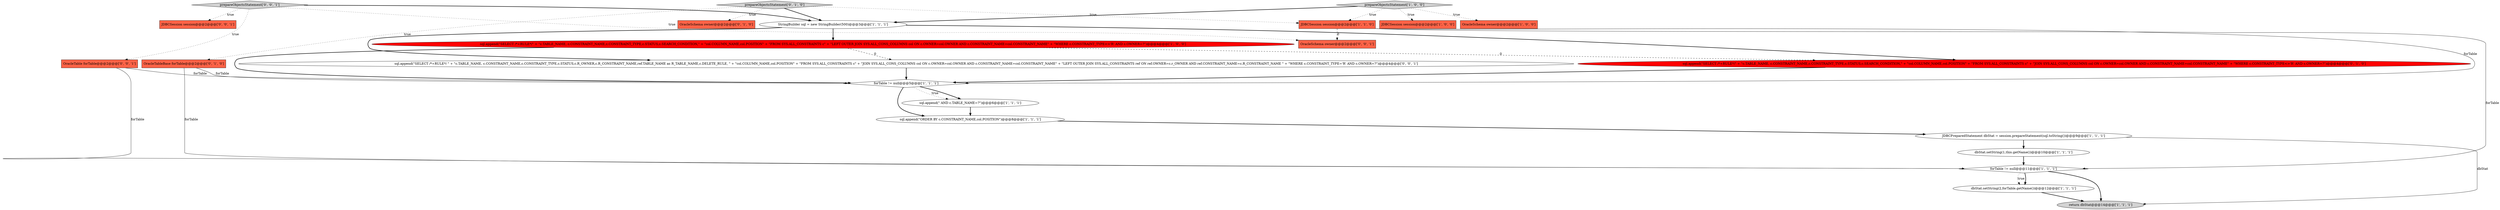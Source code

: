 digraph {
4 [style = filled, label = "dbStat.setString(2,forTable.getName())@@@12@@@['1', '1', '1']", fillcolor = white, shape = ellipse image = "AAA0AAABBB1BBB"];
19 [style = filled, label = "sql.append(\"SELECT /*+RULE*/ \" + \"c.TABLE_NAME, c.CONSTRAINT_NAME,c.CONSTRAINT_TYPE,c.STATUS,c.R_OWNER,c.R_CONSTRAINT_NAME,ref.TABLE_NAME as R_TABLE_NAME,c.DELETE_RULE, \" + \"col.COLUMN_NAME,col.POSITION\" + \"FROM SYS.ALL_CONSTRAINTS c\" + \"JOIN SYS.ALL_CONS_COLUMNS col ON c.OWNER=col.OWNER AND c.CONSTRAINT_NAME=col.CONSTRAINT_NAME\" + \"LEFT OUTER JOIN SYS.ALL_CONSTRAINTS ref ON ref.OWNER=c.r_OWNER AND ref.CONSTRAINT_NAME=c.R_CONSTRAINT_NAME \" + \"WHERE c.CONSTRAINT_TYPE='R' AND c.OWNER=?\")@@@4@@@['0', '0', '1']", fillcolor = white, shape = ellipse image = "AAA0AAABBB3BBB"];
9 [style = filled, label = "return dbStat@@@14@@@['1', '1', '1']", fillcolor = lightgray, shape = ellipse image = "AAA0AAABBB1BBB"];
3 [style = filled, label = "dbStat.setString(1,this.getName())@@@10@@@['1', '1', '1']", fillcolor = white, shape = ellipse image = "AAA0AAABBB1BBB"];
7 [style = filled, label = "JDBCPreparedStatement dbStat = session.prepareStatement(sql.toString())@@@9@@@['1', '1', '1']", fillcolor = white, shape = ellipse image = "AAA0AAABBB1BBB"];
5 [style = filled, label = "JDBCSession session@@@2@@@['1', '0', '0']", fillcolor = tomato, shape = box image = "AAA0AAABBB1BBB"];
17 [style = filled, label = "prepareObjectsStatement['0', '1', '0']", fillcolor = lightgray, shape = diamond image = "AAA0AAABBB2BBB"];
16 [style = filled, label = "OracleSchema owner@@@2@@@['0', '1', '0']", fillcolor = tomato, shape = box image = "AAA0AAABBB2BBB"];
22 [style = filled, label = "OracleSchema owner@@@2@@@['0', '0', '1']", fillcolor = tomato, shape = box image = "AAA0AAABBB3BBB"];
8 [style = filled, label = "sql.append(\"ORDER BY c.CONSTRAINT_NAME,col.POSITION\")@@@8@@@['1', '1', '1']", fillcolor = white, shape = ellipse image = "AAA0AAABBB1BBB"];
20 [style = filled, label = "prepareObjectsStatement['0', '0', '1']", fillcolor = lightgray, shape = diamond image = "AAA0AAABBB3BBB"];
1 [style = filled, label = "forTable != null@@@11@@@['1', '1', '1']", fillcolor = white, shape = diamond image = "AAA0AAABBB1BBB"];
13 [style = filled, label = "StringBuilder sql = new StringBuilder(500)@@@3@@@['1', '1', '1']", fillcolor = white, shape = ellipse image = "AAA0AAABBB1BBB"];
15 [style = filled, label = "sql.append(\"SELECT /*+RULE*/\" + \"c.TABLE_NAME, c.CONSTRAINT_NAME,c.CONSTRAINT_TYPE,c.STATUS,c.SEARCH_CONDITION,\" + \"col.COLUMN_NAME,col.POSITION\" + \"FROM SYS.ALL_CONSTRAINTS c\" + \"JOIN SYS.ALL_CONS_COLUMNS col ON c.OWNER=col.OWNER AND c.CONSTRAINT_NAME=col.CONSTRAINT_NAME\" + \"WHERE c.CONSTRAINT_TYPE<>'R' AND c.OWNER=?\")@@@4@@@['0', '1', '0']", fillcolor = red, shape = ellipse image = "AAA1AAABBB2BBB"];
2 [style = filled, label = "OracleSchema owner@@@2@@@['1', '0', '0']", fillcolor = tomato, shape = box image = "AAA0AAABBB1BBB"];
21 [style = filled, label = "OracleTable forTable@@@2@@@['0', '0', '1']", fillcolor = tomato, shape = box image = "AAA0AAABBB3BBB"];
11 [style = filled, label = "prepareObjectsStatement['1', '0', '0']", fillcolor = lightgray, shape = diamond image = "AAA0AAABBB1BBB"];
14 [style = filled, label = "OracleTableBase forTable@@@2@@@['0', '1', '0']", fillcolor = tomato, shape = box image = "AAA0AAABBB2BBB"];
0 [style = filled, label = "forTable != null@@@5@@@['1', '1', '1']", fillcolor = white, shape = diamond image = "AAA0AAABBB1BBB"];
18 [style = filled, label = "JDBCSession session@@@2@@@['0', '0', '1']", fillcolor = tomato, shape = box image = "AAA0AAABBB3BBB"];
10 [style = filled, label = "sql.append(\" AND c.TABLE_NAME=?\")@@@6@@@['1', '1', '1']", fillcolor = white, shape = ellipse image = "AAA0AAABBB1BBB"];
6 [style = filled, label = "JDBCSession session@@@2@@@['1', '1', '0']", fillcolor = tomato, shape = box image = "AAA0AAABBB1BBB"];
12 [style = filled, label = "sql.append(\"SELECT /*+RULE*/\" + \"c.TABLE_NAME, c.CONSTRAINT_NAME,c.CONSTRAINT_TYPE,c.STATUS,c.SEARCH_CONDITION,\" + \"col.COLUMN_NAME,col.POSITION\" + \"FROM SYS.ALL_CONSTRAINTS c\" + \"LEFT OUTER JOIN SYS.ALL_CONS_COLUMNS col ON c.OWNER=col.OWNER AND c.CONSTRAINT_NAME=col.CONSTRAINT_NAME\" + \"WHERE c.CONSTRAINT_TYPE<>'R' AND c.OWNER=?\")@@@4@@@['1', '0', '0']", fillcolor = red, shape = ellipse image = "AAA1AAABBB1BBB"];
4->9 [style = bold, label=""];
1->4 [style = bold, label=""];
20->13 [style = bold, label=""];
3->1 [style = bold, label=""];
6->0 [style = solid, label="forTable"];
14->1 [style = solid, label="forTable"];
21->1 [style = solid, label="forTable"];
0->10 [style = dotted, label="true"];
17->6 [style = dotted, label="true"];
17->14 [style = dotted, label="true"];
11->5 [style = dotted, label="true"];
1->4 [style = dotted, label="true"];
20->21 [style = dotted, label="true"];
12->0 [style = bold, label=""];
6->22 [style = dashed, label="0"];
7->3 [style = bold, label=""];
1->9 [style = bold, label=""];
8->7 [style = bold, label=""];
19->0 [style = bold, label=""];
6->1 [style = solid, label="forTable"];
17->16 [style = dotted, label="true"];
0->10 [style = bold, label=""];
13->19 [style = bold, label=""];
11->2 [style = dotted, label="true"];
7->9 [style = solid, label="dbStat"];
13->12 [style = bold, label=""];
12->19 [style = dashed, label="0"];
10->8 [style = bold, label=""];
11->6 [style = dotted, label="true"];
15->0 [style = bold, label=""];
11->13 [style = bold, label=""];
0->8 [style = bold, label=""];
20->18 [style = dotted, label="true"];
12->15 [style = dashed, label="0"];
14->0 [style = solid, label="forTable"];
17->13 [style = bold, label=""];
13->15 [style = bold, label=""];
20->22 [style = dotted, label="true"];
21->0 [style = solid, label="forTable"];
}
